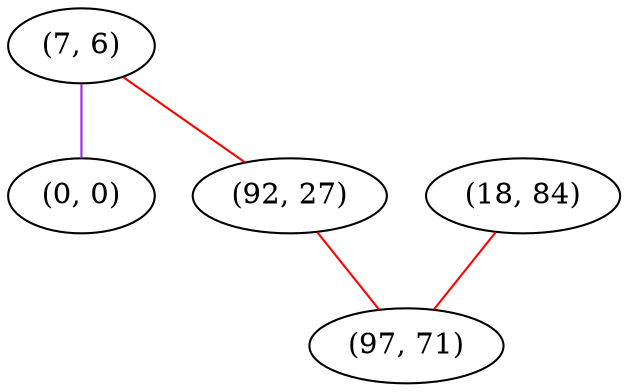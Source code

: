 graph "" {
"(7, 6)";
"(0, 0)";
"(18, 84)";
"(92, 27)";
"(97, 71)";
"(7, 6)" -- "(0, 0)"  [color=purple, key=0, weight=4];
"(7, 6)" -- "(92, 27)"  [color=red, key=0, weight=1];
"(18, 84)" -- "(97, 71)"  [color=red, key=0, weight=1];
"(92, 27)" -- "(97, 71)"  [color=red, key=0, weight=1];
}
